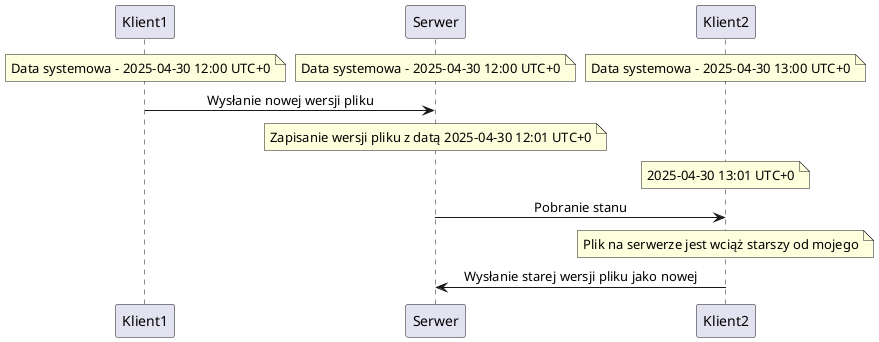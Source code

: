 @startuml

skinparam sequenceMessageAlign center


note over Klient1
Data systemowa - 2025-04-30 12:00 UTC+0
end note
/ note over Serwer
Data systemowa - 2025-04-30 12:00 UTC+0
end note
/ note over Klient2
Data systemowa - 2025-04-30 13:00 UTC+0
end note

Klient1 -> Serwer : Wysłanie nowej wersji pliku

note over Serwer
Zapisanie wersji pliku z datą 2025-04-30 12:01 UTC+0
end note

note over Klient2
2025-04-30 13:01 UTC+0
end note

Serwer -> Klient2 : Pobranie stanu

note over Klient2
Plik na serwerze jest wciąż starszy od mojego
end note

Serwer <- Klient2 : Wysłanie starej wersji pliku jako nowej


@enduml
